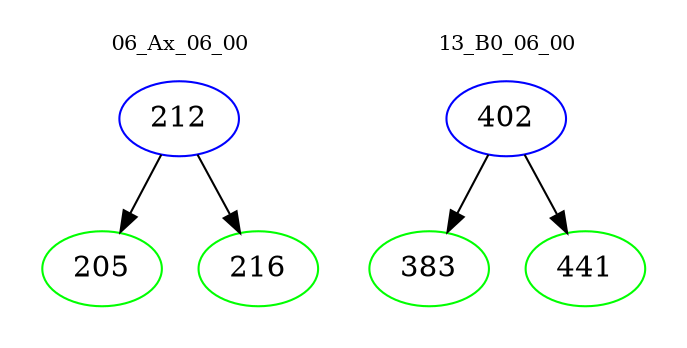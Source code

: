 digraph{
subgraph cluster_0 {
color = white
label = "06_Ax_06_00";
fontsize=10;
T0_212 [label="212", color="blue"]
T0_212 -> T0_205 [color="black"]
T0_205 [label="205", color="green"]
T0_212 -> T0_216 [color="black"]
T0_216 [label="216", color="green"]
}
subgraph cluster_1 {
color = white
label = "13_B0_06_00";
fontsize=10;
T1_402 [label="402", color="blue"]
T1_402 -> T1_383 [color="black"]
T1_383 [label="383", color="green"]
T1_402 -> T1_441 [color="black"]
T1_441 [label="441", color="green"]
}
}
